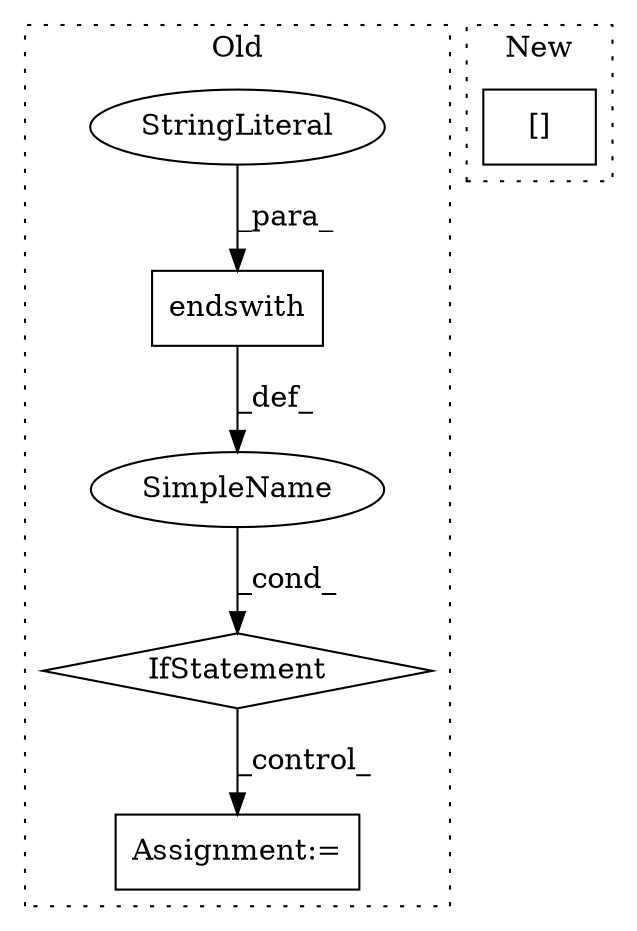 digraph G {
subgraph cluster0 {
1 [label="endswith" a="32" s="31103,31117" l="9,1" shape="box"];
3 [label="StringLiteral" a="45" s="31112" l="5" shape="ellipse"];
4 [label="IfStatement" a="25" s="31094,31118" l="4,2" shape="diamond"];
5 [label="SimpleName" a="42" s="" l="" shape="ellipse"];
6 [label="Assignment:=" a="7" s="31215" l="1" shape="box"];
label = "Old";
style="dotted";
}
subgraph cluster1 {
2 [label="[]" a="2" s="30722,30760" l="15,2" shape="box"];
label = "New";
style="dotted";
}
1 -> 5 [label="_def_"];
3 -> 1 [label="_para_"];
4 -> 6 [label="_control_"];
5 -> 4 [label="_cond_"];
}